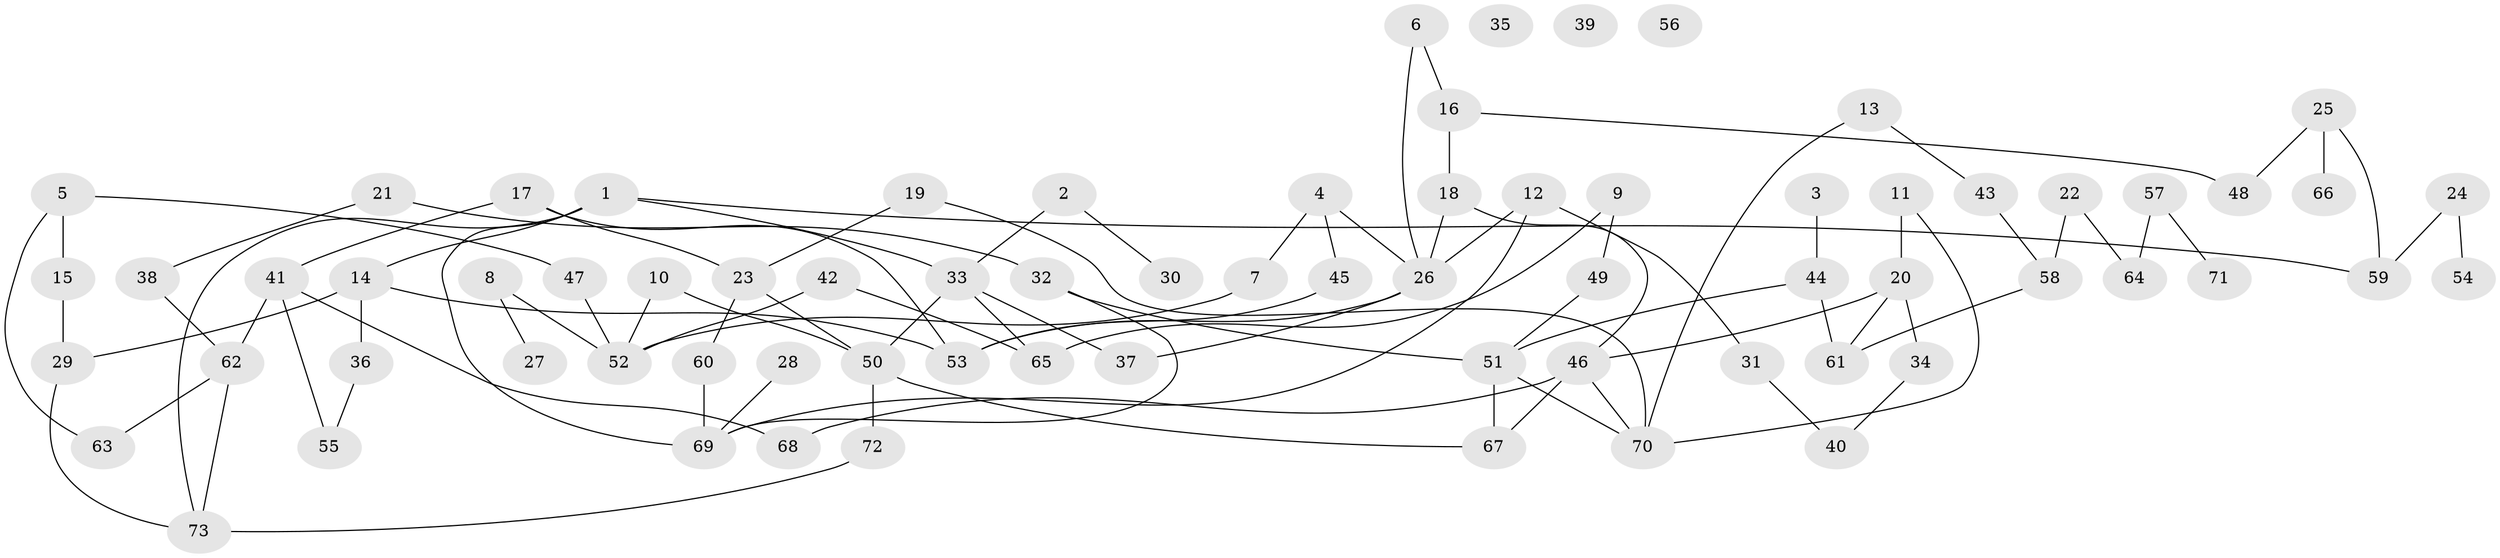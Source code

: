 // Generated by graph-tools (version 1.1) at 2025/25/03/09/25 03:25:14]
// undirected, 73 vertices, 95 edges
graph export_dot {
graph [start="1"]
  node [color=gray90,style=filled];
  1;
  2;
  3;
  4;
  5;
  6;
  7;
  8;
  9;
  10;
  11;
  12;
  13;
  14;
  15;
  16;
  17;
  18;
  19;
  20;
  21;
  22;
  23;
  24;
  25;
  26;
  27;
  28;
  29;
  30;
  31;
  32;
  33;
  34;
  35;
  36;
  37;
  38;
  39;
  40;
  41;
  42;
  43;
  44;
  45;
  46;
  47;
  48;
  49;
  50;
  51;
  52;
  53;
  54;
  55;
  56;
  57;
  58;
  59;
  60;
  61;
  62;
  63;
  64;
  65;
  66;
  67;
  68;
  69;
  70;
  71;
  72;
  73;
  1 -- 14;
  1 -- 33;
  1 -- 59;
  1 -- 69;
  1 -- 73;
  2 -- 30;
  2 -- 33;
  3 -- 44;
  4 -- 7;
  4 -- 26;
  4 -- 45;
  5 -- 15;
  5 -- 47;
  5 -- 63;
  6 -- 16;
  6 -- 26;
  7 -- 52;
  8 -- 27;
  8 -- 52;
  9 -- 49;
  9 -- 65;
  10 -- 50;
  10 -- 52;
  11 -- 20;
  11 -- 70;
  12 -- 26;
  12 -- 31;
  12 -- 69;
  13 -- 43;
  13 -- 70;
  14 -- 29;
  14 -- 36;
  14 -- 53;
  15 -- 29;
  16 -- 18;
  16 -- 48;
  17 -- 23;
  17 -- 41;
  17 -- 53;
  18 -- 26;
  18 -- 46;
  19 -- 23;
  19 -- 70;
  20 -- 34;
  20 -- 46;
  20 -- 61;
  21 -- 32;
  21 -- 38;
  22 -- 58;
  22 -- 64;
  23 -- 50;
  23 -- 60;
  24 -- 54;
  24 -- 59;
  25 -- 48;
  25 -- 59;
  25 -- 66;
  26 -- 37;
  26 -- 53;
  28 -- 69;
  29 -- 73;
  31 -- 40;
  32 -- 51;
  32 -- 69;
  33 -- 37;
  33 -- 50;
  33 -- 65;
  34 -- 40;
  36 -- 55;
  38 -- 62;
  41 -- 55;
  41 -- 62;
  41 -- 68;
  42 -- 52;
  42 -- 65;
  43 -- 58;
  44 -- 51;
  44 -- 61;
  45 -- 53;
  46 -- 67;
  46 -- 68;
  46 -- 70;
  47 -- 52;
  49 -- 51;
  50 -- 67;
  50 -- 72;
  51 -- 67;
  51 -- 70;
  57 -- 64;
  57 -- 71;
  58 -- 61;
  60 -- 69;
  62 -- 63;
  62 -- 73;
  72 -- 73;
}
